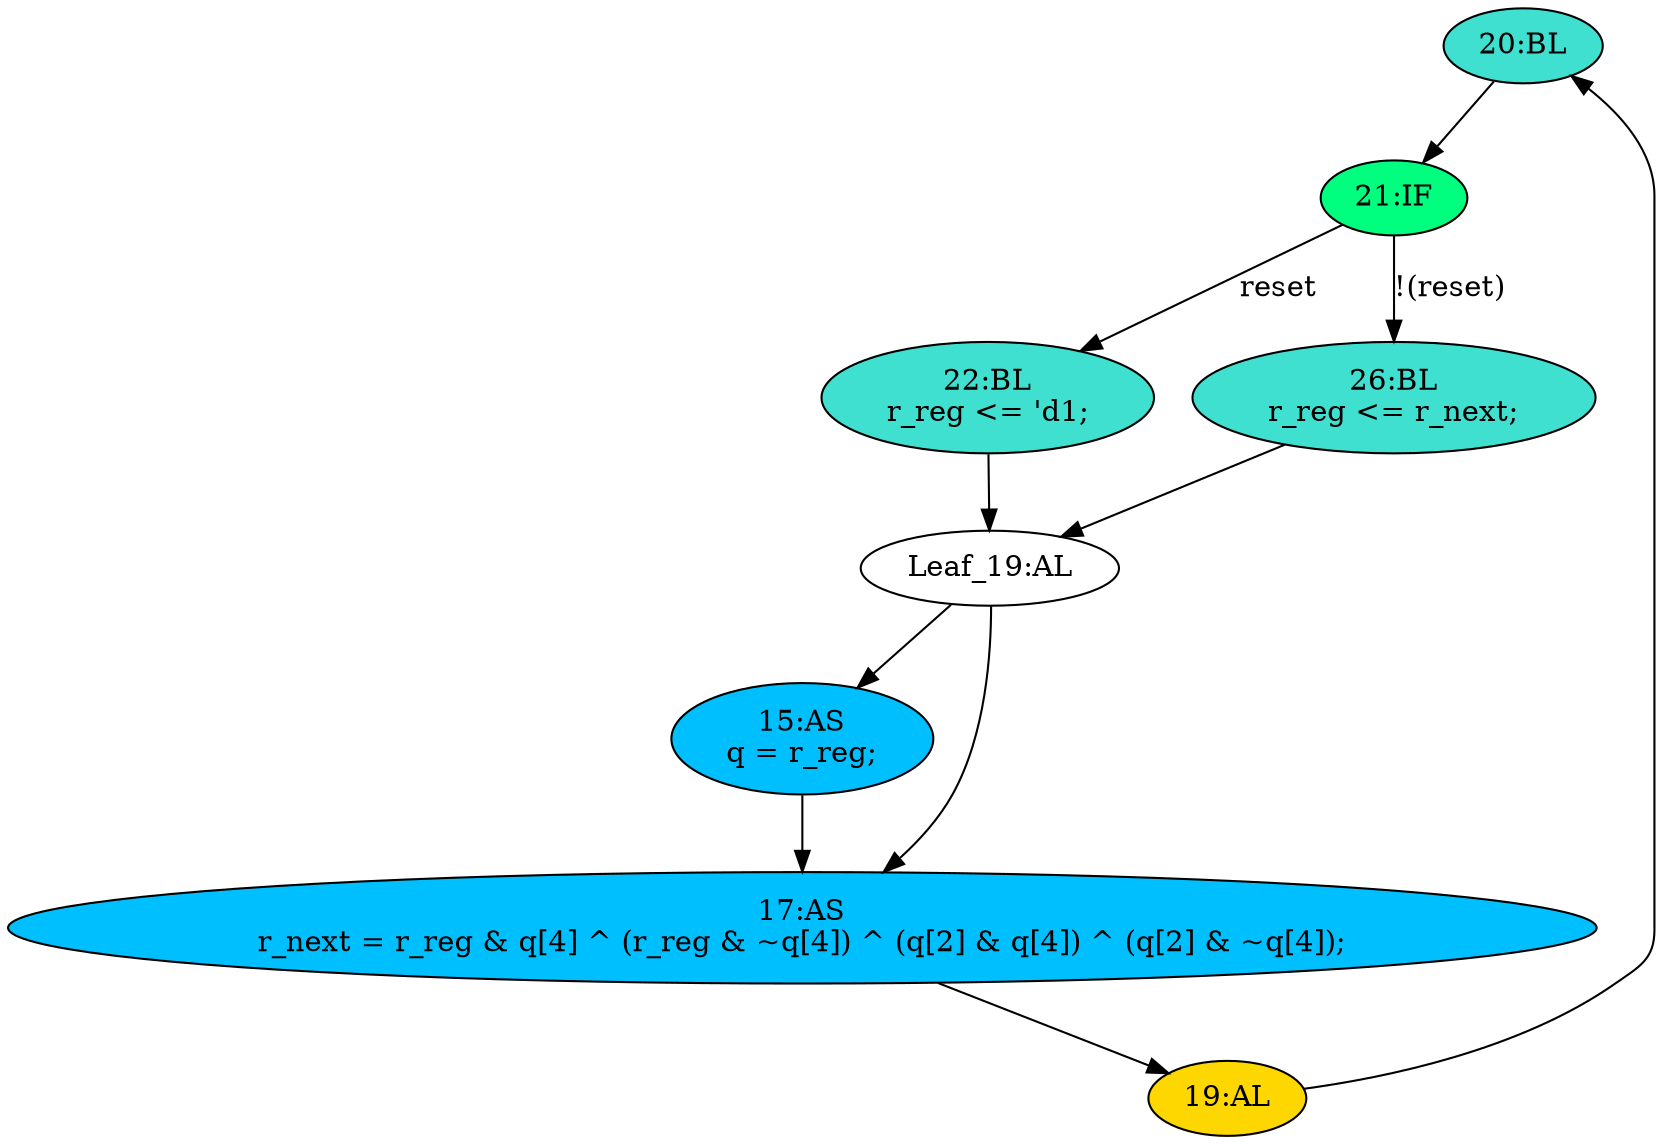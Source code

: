 strict digraph "compose( ,  )" {
	node [label="\N"];
	"20:BL"	[ast="<pyverilog.vparser.ast.Block object at 0x7fde2c326090>",
		fillcolor=turquoise,
		label="20:BL",
		statements="[]",
		style=filled,
		typ=Block];
	"21:IF"	[ast="<pyverilog.vparser.ast.IfStatement object at 0x7fde2c3a0950>",
		fillcolor=springgreen,
		label="21:IF",
		statements="[]",
		style=filled,
		typ=IfStatement];
	"20:BL" -> "21:IF"	[cond="[]",
		lineno=None];
	"22:BL"	[ast="<pyverilog.vparser.ast.Block object at 0x7fde2c326ad0>",
		fillcolor=turquoise,
		label="22:BL
r_reg <= 'd1;",
		statements="[<pyverilog.vparser.ast.NonblockingSubstitution object at 0x7fde2c69ee50>]",
		style=filled,
		typ=Block];
	"Leaf_19:AL"	[def_var="['r_reg']",
		label="Leaf_19:AL"];
	"22:BL" -> "Leaf_19:AL"	[cond="[]",
		lineno=None];
	"26:BL"	[ast="<pyverilog.vparser.ast.Block object at 0x7fde2c3a0d10>",
		fillcolor=turquoise,
		label="26:BL
r_reg <= r_next;",
		statements="[<pyverilog.vparser.ast.NonblockingSubstitution object at 0x7fde2c3a0650>]",
		style=filled,
		typ=Block];
	"26:BL" -> "Leaf_19:AL"	[cond="[]",
		lineno=None];
	"19:AL"	[ast="<pyverilog.vparser.ast.Always object at 0x7fde2c326350>",
		clk_sens=True,
		fillcolor=gold,
		label="19:AL",
		sens="['clk']",
		statements="[]",
		style=filled,
		typ=Always,
		use_var="['reset', 'r_next']"];
	"19:AL" -> "20:BL"	[cond="[]",
		lineno=None];
	"21:IF" -> "22:BL"	[cond="['reset']",
		label=reset,
		lineno=21];
	"21:IF" -> "26:BL"	[cond="['reset']",
		label="!(reset)",
		lineno=21];
	"15:AS"	[ast="<pyverilog.vparser.ast.Assign object at 0x7fde2c2d6750>",
		def_var="['q']",
		fillcolor=deepskyblue,
		label="15:AS
q = r_reg;",
		statements="[]",
		style=filled,
		typ=Assign,
		use_var="['r_reg']"];
	"Leaf_19:AL" -> "15:AS";
	"17:AS"	[ast="<pyverilog.vparser.ast.Assign object at 0x7fde2c331250>",
		def_var="['r_next']",
		fillcolor=deepskyblue,
		label="17:AS
r_next = r_reg & q[4] ^ (r_reg & ~q[4]) ^ (q[2] & q[4]) ^ (q[2] & ~q[4]);",
		statements="[]",
		style=filled,
		typ=Assign,
		use_var="['r_reg', 'q', 'r_reg', 'q', 'q', 'q', 'q', 'q']"];
	"Leaf_19:AL" -> "17:AS";
	"15:AS" -> "17:AS";
	"17:AS" -> "19:AL";
}

